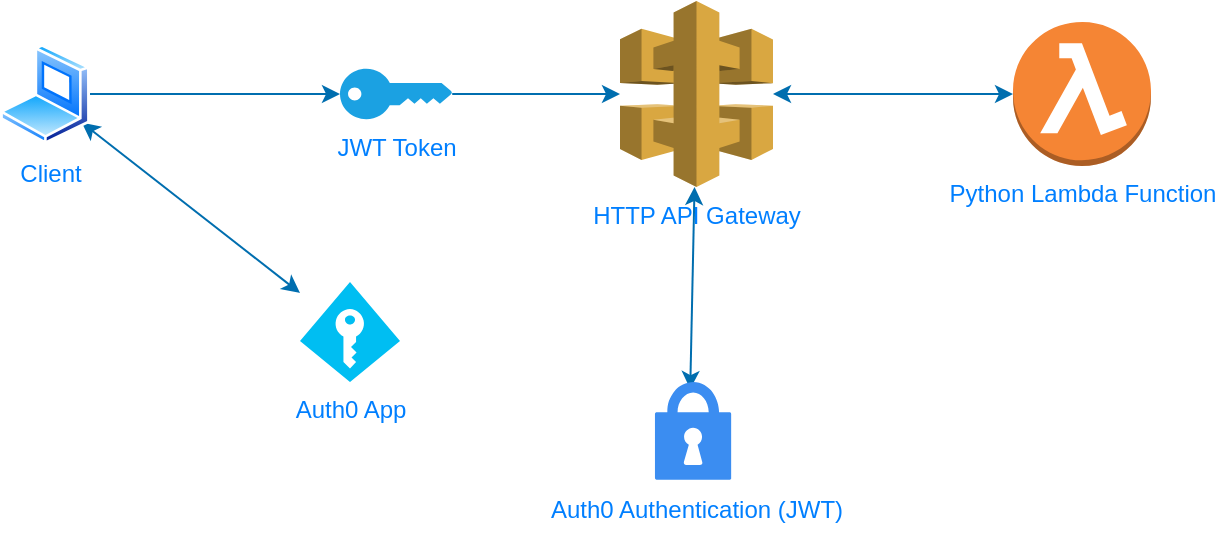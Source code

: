 <mxfile>
    <diagram id="WNoq0dHfmXVEauNP1P6d" name="Page-1">
        <mxGraphModel dx="1666" dy="434" grid="1" gridSize="10" guides="1" tooltips="1" connect="1" arrows="1" fold="1" page="1" pageScale="1" pageWidth="827" pageHeight="1169" math="0" shadow="0">
            <root>
                <mxCell id="0"/>
                <mxCell id="1" parent="0"/>
                <mxCell id="11" style="edgeStyle=none;html=1;entryX=0.463;entryY=0.072;entryDx=0;entryDy=0;entryPerimeter=0;startArrow=classic;startFill=1;fillColor=#1ba1e2;strokeColor=#006EAF;" parent="1" source="4" target="2" edge="1">
                    <mxGeometry relative="1" as="geometry"/>
                </mxCell>
                <mxCell id="3" value="&lt;font color=&quot;#007fff&quot;&gt;Python Lambda Function&lt;/font&gt;" style="outlineConnect=0;dashed=0;verticalLabelPosition=bottom;verticalAlign=top;align=center;html=1;shape=mxgraph.aws3.lambda_function;fillColor=#F58534;gradientColor=none;" parent="1" vertex="1">
                    <mxGeometry x="566.5" y="100" width="69" height="72" as="geometry"/>
                </mxCell>
                <mxCell id="9" style="edgeStyle=none;html=1;startArrow=classic;startFill=1;fillColor=#1ba1e2;strokeColor=#006EAF;" parent="1" source="4" target="3" edge="1">
                    <mxGeometry relative="1" as="geometry"/>
                </mxCell>
                <mxCell id="4" value="&lt;font color=&quot;#007fff&quot;&gt;HTTP API Gateway&lt;/font&gt;" style="outlineConnect=0;dashed=0;verticalLabelPosition=bottom;verticalAlign=top;align=center;html=1;shape=mxgraph.aws3.api_gateway;fillColor=#D9A741;gradientColor=none;" parent="1" vertex="1">
                    <mxGeometry x="370" y="89.5" width="76.5" height="93" as="geometry"/>
                </mxCell>
                <mxCell id="23" style="edgeStyle=none;html=1;fontColor=#007FFF;startArrow=classic;startFill=1;fillColor=#1ba1e2;strokeColor=#006EAF;" edge="1" parent="1" source="7" target="22">
                    <mxGeometry relative="1" as="geometry"/>
                </mxCell>
                <mxCell id="25" style="edgeStyle=none;html=1;fontColor=#007FFF;startArrow=none;startFill=0;endArrow=classic;endFill=1;entryX=0;entryY=0.5;entryDx=0;entryDy=0;entryPerimeter=0;fillColor=#1ba1e2;strokeColor=#006EAF;" edge="1" parent="1" source="7" target="18">
                    <mxGeometry relative="1" as="geometry">
                        <mxPoint x="190" y="80" as="targetPoint"/>
                    </mxGeometry>
                </mxCell>
                <mxCell id="7" value="" style="aspect=fixed;perimeter=ellipsePerimeter;html=1;align=center;shadow=0;dashed=0;spacingTop=3;image;image=img/lib/active_directory/laptop_client.svg;" parent="1" vertex="1">
                    <mxGeometry x="60" y="111" width="45" height="50" as="geometry"/>
                </mxCell>
                <mxCell id="13" value="" style="group" parent="1" vertex="1" connectable="0">
                    <mxGeometry x="358.25" y="280" width="100" height="70" as="geometry"/>
                </mxCell>
                <mxCell id="6" value="" style="group;fontStyle=4" parent="13" vertex="1" connectable="0">
                    <mxGeometry x="13.846" width="76.923" height="63.488" as="geometry"/>
                </mxCell>
                <mxCell id="2" value="" style="sketch=0;html=1;aspect=fixed;strokeColor=none;shadow=0;align=center;verticalAlign=top;fillColor=#3B8DF1;shape=mxgraph.gcp2.lock" parent="6" vertex="1">
                    <mxGeometry x="15.385" width="38.093" height="48.837" as="geometry"/>
                </mxCell>
                <mxCell id="5" value="&lt;font color=&quot;#007fff&quot;&gt;Auth0 Authentication (JWT)&lt;/font&gt;" style="text;html=1;align=center;verticalAlign=middle;resizable=0;points=[];autosize=1;strokeColor=none;fillColor=none;" parent="1" vertex="1">
                    <mxGeometry x="323.25" y="328.837" width="170" height="30" as="geometry"/>
                </mxCell>
                <mxCell id="14" value="Client" style="text;html=1;align=center;verticalAlign=middle;resizable=0;points=[];autosize=1;strokeColor=none;fillColor=none;fontColor=#007FFF;" parent="1" vertex="1">
                    <mxGeometry x="60" y="161" width="50" height="30" as="geometry"/>
                </mxCell>
                <mxCell id="27" style="edgeStyle=none;html=1;fontColor=#007FFF;startArrow=none;startFill=0;endArrow=classic;endFill=1;fillColor=#1ba1e2;strokeColor=#006EAF;" edge="1" parent="1" source="18" target="4">
                    <mxGeometry relative="1" as="geometry"/>
                </mxCell>
                <mxCell id="18" value="&lt;font color=&quot;#007fff&quot;&gt;JWT Token&lt;/font&gt;" style="points=[[0,0.5,0],[0.24,0,0],[0.5,0.28,0],[0.995,0.475,0],[0.5,0.72,0],[0.24,1,0]];verticalLabelPosition=bottom;sketch=0;html=1;verticalAlign=top;aspect=fixed;align=center;pointerEvents=1;shape=mxgraph.cisco19.key;fillColor=#1ba1e2;strokeColor=#006EAF;fontColor=#ffffff;" vertex="1" parent="1">
                    <mxGeometry x="230" y="123.38" width="56.11" height="25.25" as="geometry"/>
                </mxCell>
                <mxCell id="22" value="&lt;font color=&quot;#007fff&quot;&gt;Auth0 App&lt;/font&gt;" style="verticalLabelPosition=bottom;html=1;verticalAlign=top;align=center;strokeColor=none;fillColor=#00BEF2;shape=mxgraph.azure.access_control;" vertex="1" parent="1">
                    <mxGeometry x="210" y="230" width="50" height="50" as="geometry"/>
                </mxCell>
            </root>
        </mxGraphModel>
    </diagram>
</mxfile>